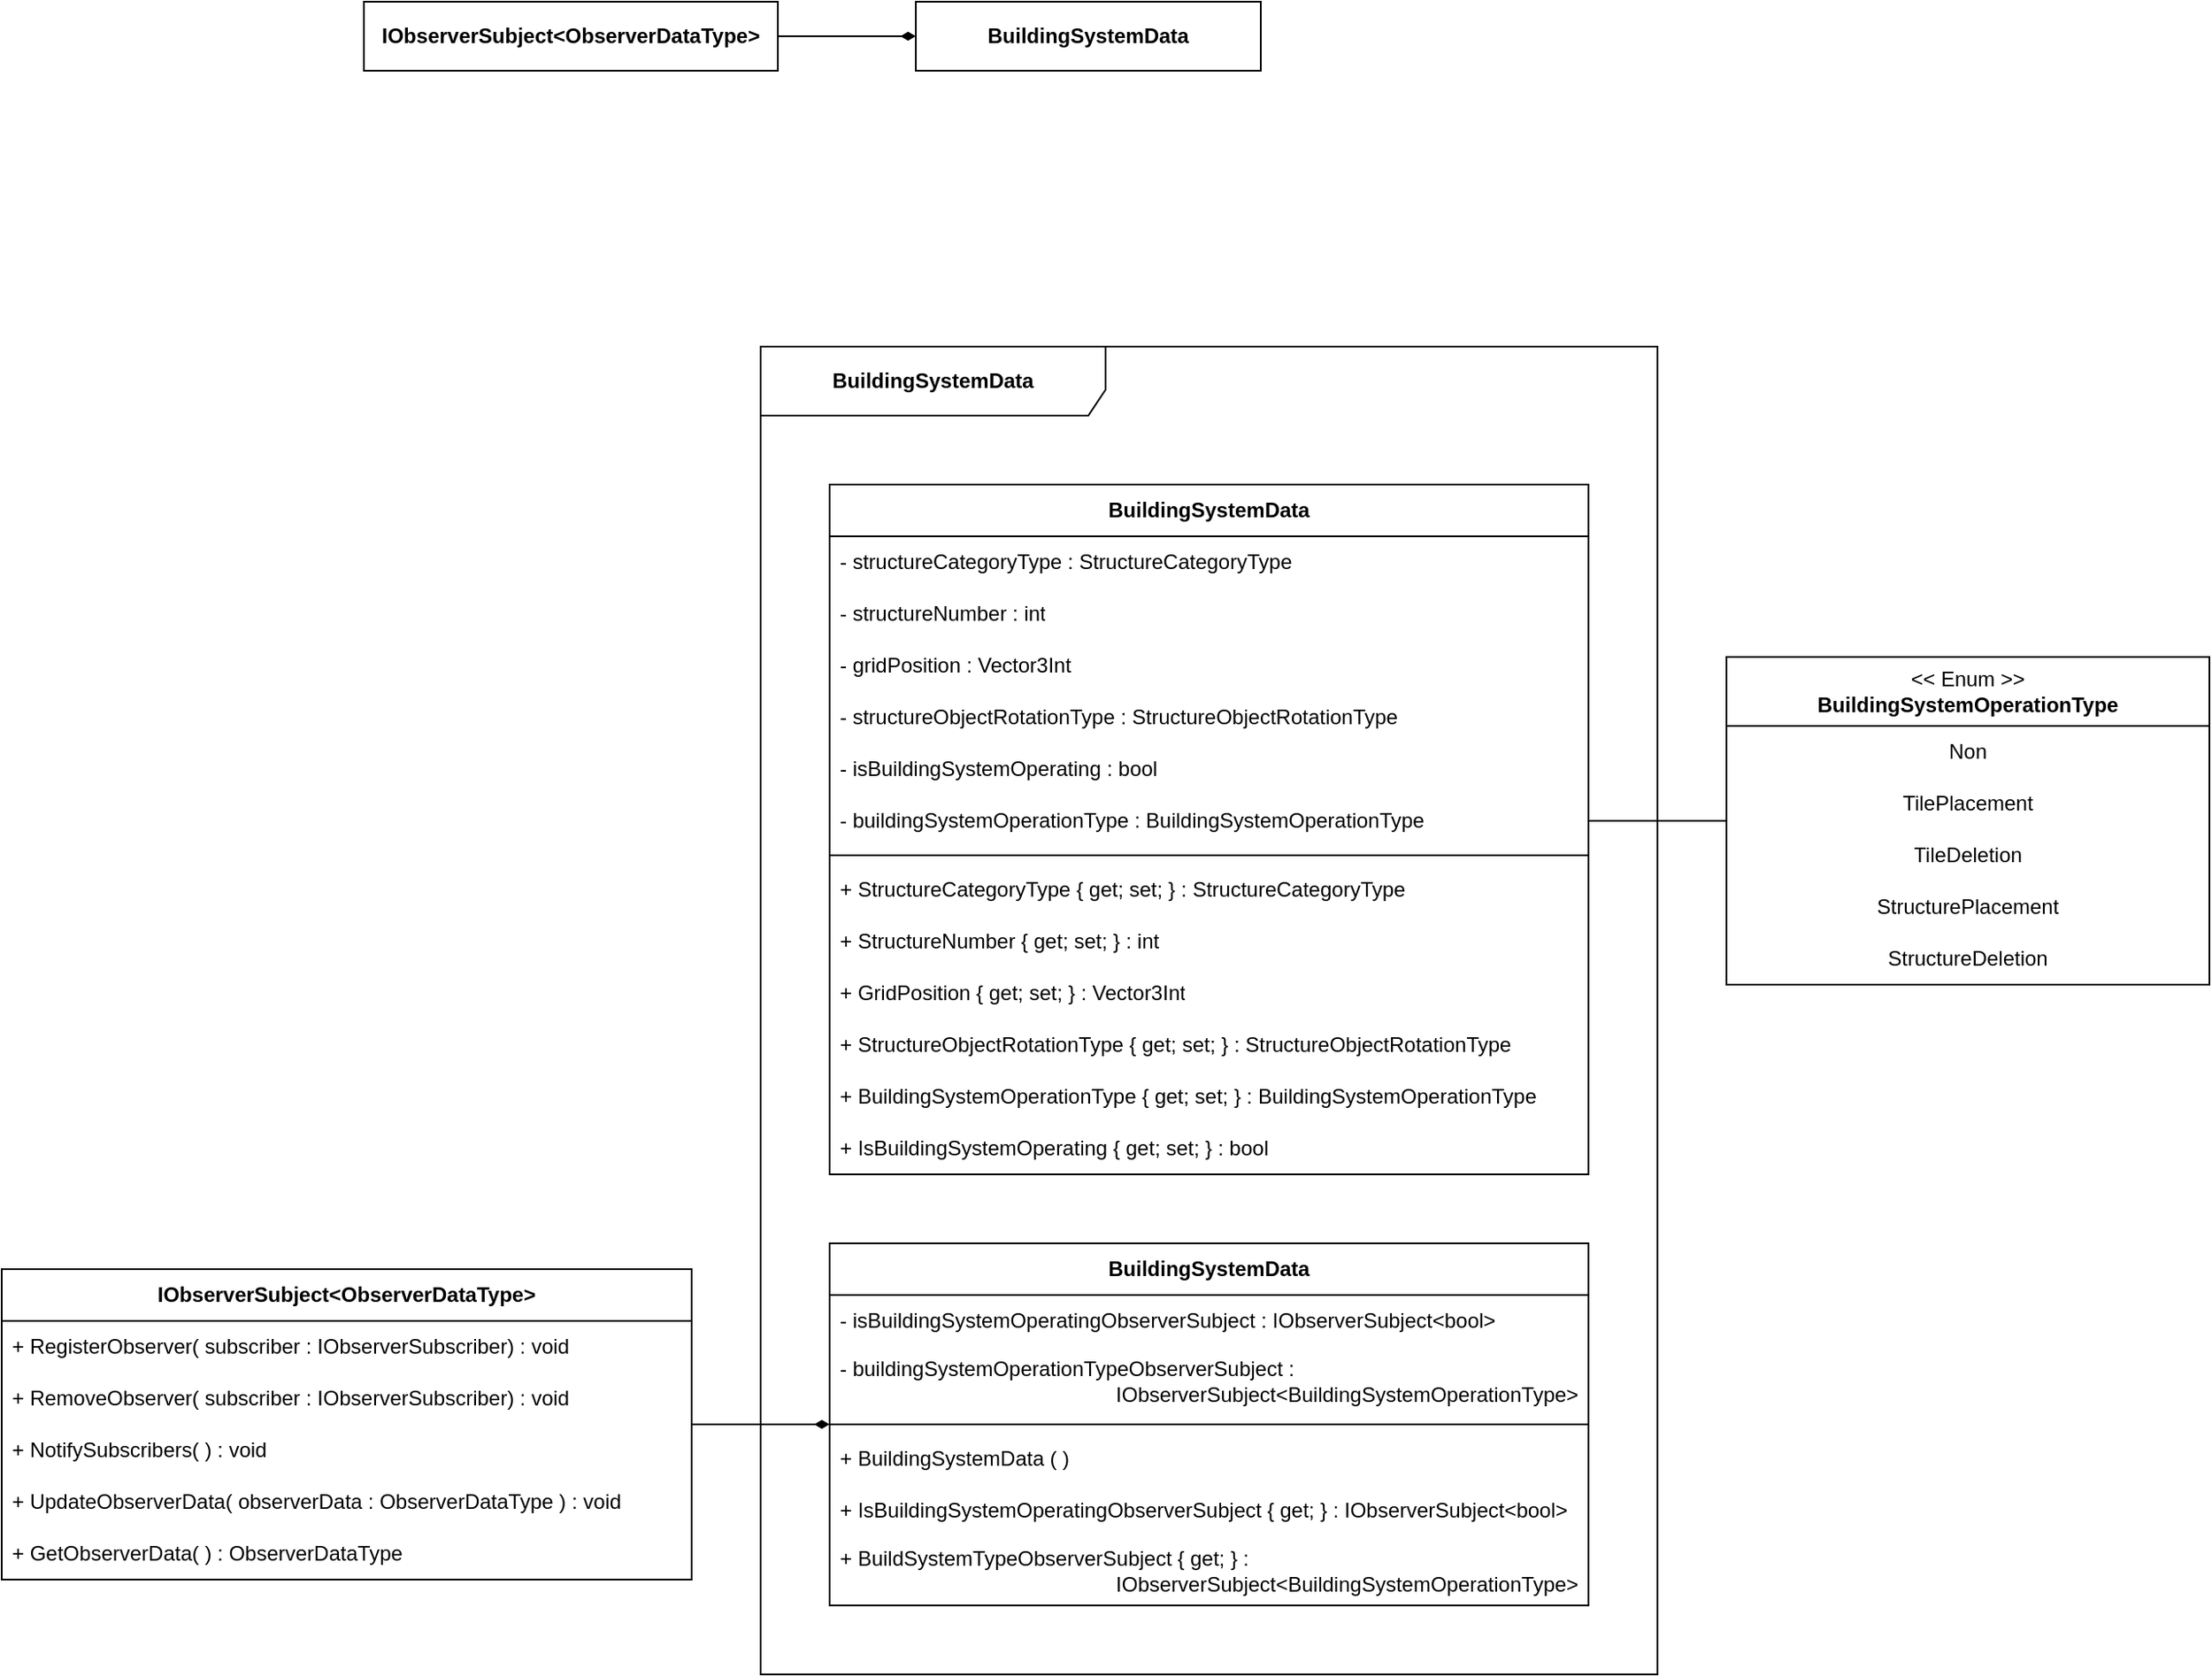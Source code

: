 <mxfile version="24.4.9" type="google">
  <diagram name="페이지-1" id="APwMo4ercwLpwO4BAGX-">
    <mxGraphModel grid="1" page="1" gridSize="10" guides="1" tooltips="1" connect="1" arrows="1" fold="1" pageScale="1" pageWidth="827" pageHeight="1169" math="0" shadow="0">
      <root>
        <mxCell id="0" />
        <mxCell id="1" parent="0" />
        <mxCell id="MC3mfLILzQQwKK7_68eS-1" value="BuildingSystemData" style="swimlane;fontStyle=1;align=center;verticalAlign=middle;childLayout=stackLayout;horizontal=1;startSize=30;horizontalStack=0;resizeParent=1;resizeParentMax=0;resizeLast=0;collapsible=1;marginBottom=0;whiteSpace=wrap;html=1;" vertex="1" parent="1">
          <mxGeometry x="360" y="160" width="440" height="400" as="geometry" />
        </mxCell>
        <mxCell id="MC3mfLILzQQwKK7_68eS-2" value="- structureCategoryType : StructureCategoryType" style="text;strokeColor=none;fillColor=none;align=left;verticalAlign=middle;spacingLeft=4;spacingRight=4;overflow=hidden;rotatable=0;points=[[0,0.5],[1,0.5]];portConstraint=eastwest;whiteSpace=wrap;html=1;" vertex="1" parent="MC3mfLILzQQwKK7_68eS-1">
          <mxGeometry y="30" width="440" height="30" as="geometry" />
        </mxCell>
        <mxCell id="MC3mfLILzQQwKK7_68eS-5" value="- structureNumber : int" style="text;strokeColor=none;fillColor=none;align=left;verticalAlign=middle;spacingLeft=4;spacingRight=4;overflow=hidden;rotatable=0;points=[[0,0.5],[1,0.5]];portConstraint=eastwest;whiteSpace=wrap;html=1;" vertex="1" parent="MC3mfLILzQQwKK7_68eS-1">
          <mxGeometry y="60" width="440" height="30" as="geometry" />
        </mxCell>
        <mxCell id="MC3mfLILzQQwKK7_68eS-8" value="- gridPosition : Vector3Int" style="text;strokeColor=none;fillColor=none;align=left;verticalAlign=middle;spacingLeft=4;spacingRight=4;overflow=hidden;rotatable=0;points=[[0,0.5],[1,0.5]];portConstraint=eastwest;whiteSpace=wrap;html=1;" vertex="1" parent="MC3mfLILzQQwKK7_68eS-1">
          <mxGeometry y="90" width="440" height="30" as="geometry" />
        </mxCell>
        <mxCell id="MC3mfLILzQQwKK7_68eS-7" value="- structureObjectRotationType : StructureObjectRotationType" style="text;strokeColor=none;fillColor=none;align=left;verticalAlign=middle;spacingLeft=4;spacingRight=4;overflow=hidden;rotatable=0;points=[[0,0.5],[1,0.5]];portConstraint=eastwest;whiteSpace=wrap;html=1;" vertex="1" parent="MC3mfLILzQQwKK7_68eS-1">
          <mxGeometry y="120" width="440" height="30" as="geometry" />
        </mxCell>
        <mxCell id="MC3mfLILzQQwKK7_68eS-14" value="- isBuildingSystemOperating : bool" style="text;strokeColor=none;fillColor=none;align=left;verticalAlign=middle;spacingLeft=4;spacingRight=4;overflow=hidden;rotatable=0;points=[[0,0.5],[1,0.5]];portConstraint=eastwest;whiteSpace=wrap;html=1;" vertex="1" parent="MC3mfLILzQQwKK7_68eS-1">
          <mxGeometry y="150" width="440" height="30" as="geometry" />
        </mxCell>
        <mxCell id="MC3mfLILzQQwKK7_68eS-15" value="- buildingSystemOperationType : BuildingSystemOperationType" style="text;strokeColor=none;fillColor=none;align=left;verticalAlign=middle;spacingLeft=4;spacingRight=4;overflow=hidden;rotatable=0;points=[[0,0.5],[1,0.5]];portConstraint=eastwest;whiteSpace=wrap;html=1;" vertex="1" parent="MC3mfLILzQQwKK7_68eS-1">
          <mxGeometry y="180" width="440" height="30" as="geometry" />
        </mxCell>
        <mxCell id="MC3mfLILzQQwKK7_68eS-3" value="" style="line;strokeWidth=1;fillColor=none;align=left;verticalAlign=middle;spacingTop=-1;spacingLeft=3;spacingRight=3;rotatable=0;labelPosition=right;points=[];portConstraint=eastwest;strokeColor=inherit;" vertex="1" parent="MC3mfLILzQQwKK7_68eS-1">
          <mxGeometry y="210" width="440" height="10" as="geometry" />
        </mxCell>
        <mxCell id="MC3mfLILzQQwKK7_68eS-4" value="+ StructureCategoryType { get; set; } :&amp;nbsp;StructureCategoryType" style="text;strokeColor=none;fillColor=none;align=left;verticalAlign=middle;spacingLeft=4;spacingRight=4;overflow=hidden;rotatable=0;points=[[0,0.5],[1,0.5]];portConstraint=eastwest;whiteSpace=wrap;html=1;" vertex="1" parent="MC3mfLILzQQwKK7_68eS-1">
          <mxGeometry y="220" width="440" height="30" as="geometry" />
        </mxCell>
        <mxCell id="MC3mfLILzQQwKK7_68eS-12" value="+ StructureNumber { get; set; } :&amp;nbsp;int" style="text;strokeColor=none;fillColor=none;align=left;verticalAlign=middle;spacingLeft=4;spacingRight=4;overflow=hidden;rotatable=0;points=[[0,0.5],[1,0.5]];portConstraint=eastwest;whiteSpace=wrap;html=1;" vertex="1" parent="MC3mfLILzQQwKK7_68eS-1">
          <mxGeometry y="250" width="440" height="30" as="geometry" />
        </mxCell>
        <mxCell id="MC3mfLILzQQwKK7_68eS-11" value="+ GridPosition&amp;nbsp;{ get; set; } : Vector3Int" style="text;strokeColor=none;fillColor=none;align=left;verticalAlign=middle;spacingLeft=4;spacingRight=4;overflow=hidden;rotatable=0;points=[[0,0.5],[1,0.5]];portConstraint=eastwest;whiteSpace=wrap;html=1;" vertex="1" parent="MC3mfLILzQQwKK7_68eS-1">
          <mxGeometry y="280" width="440" height="30" as="geometry" />
        </mxCell>
        <mxCell id="MC3mfLILzQQwKK7_68eS-10" value="+ StructureObjectRotationType { get; set; } : StructureObjectRotationType" style="text;strokeColor=none;fillColor=none;align=left;verticalAlign=middle;spacingLeft=4;spacingRight=4;overflow=hidden;rotatable=0;points=[[0,0.5],[1,0.5]];portConstraint=eastwest;whiteSpace=wrap;html=1;" vertex="1" parent="MC3mfLILzQQwKK7_68eS-1">
          <mxGeometry y="310" width="440" height="30" as="geometry" />
        </mxCell>
        <mxCell id="MC3mfLILzQQwKK7_68eS-20" value="+ BuildingSystemOperationType { get; set; } :&amp;nbsp;BuildingSystemOperationType" style="text;strokeColor=none;fillColor=none;align=left;verticalAlign=middle;spacingLeft=4;spacingRight=4;overflow=hidden;rotatable=0;points=[[0,0.5],[1,0.5]];portConstraint=eastwest;whiteSpace=wrap;html=1;" vertex="1" parent="MC3mfLILzQQwKK7_68eS-1">
          <mxGeometry y="340" width="440" height="30" as="geometry" />
        </mxCell>
        <mxCell id="MC3mfLILzQQwKK7_68eS-19" value="+ IsBuildingSystemOperating { get; set; } : bool" style="text;strokeColor=none;fillColor=none;align=left;verticalAlign=middle;spacingLeft=4;spacingRight=4;overflow=hidden;rotatable=0;points=[[0,0.5],[1,0.5]];portConstraint=eastwest;whiteSpace=wrap;html=1;" vertex="1" parent="MC3mfLILzQQwKK7_68eS-1">
          <mxGeometry y="370" width="440" height="30" as="geometry" />
        </mxCell>
        <mxCell id="MC3mfLILzQQwKK7_68eS-9" value="&lt;span style=&quot;font-weight: 700;&quot;&gt;BuildingSystemData&lt;/span&gt;" style="shape=umlFrame;whiteSpace=wrap;html=1;pointerEvents=0;width=200;height=40;" vertex="1" parent="1">
          <mxGeometry x="320" y="80" width="520" height="770" as="geometry" />
        </mxCell>
        <mxCell id="eB8eJgSDr302znCIm18H-16" style="edgeStyle=orthogonalEdgeStyle;rounded=0;orthogonalLoop=1;jettySize=auto;html=1;endArrow=none;endFill=0;startArrow=diamondThin;startFill=1;" edge="1" parent="1" source="MC3mfLILzQQwKK7_68eS-13" target="eB8eJgSDr302znCIm18H-6">
          <mxGeometry relative="1" as="geometry" />
        </mxCell>
        <mxCell id="MC3mfLILzQQwKK7_68eS-13" value="BuildingSystemData" style="swimlane;fontStyle=1;align=center;verticalAlign=middle;childLayout=stackLayout;horizontal=1;startSize=30;horizontalStack=0;resizeParent=1;resizeParentMax=0;resizeLast=0;collapsible=1;marginBottom=0;whiteSpace=wrap;html=1;" vertex="1" parent="1">
          <mxGeometry x="360" y="600" width="440" height="210" as="geometry" />
        </mxCell>
        <mxCell id="MC3mfLILzQQwKK7_68eS-16" value="- isBuildingSystemOperatingObserverSubject : IObserverSubject&amp;lt;bool&amp;gt;" style="text;strokeColor=none;fillColor=none;align=left;verticalAlign=middle;spacingLeft=4;spacingRight=4;overflow=hidden;rotatable=0;points=[[0,0.5],[1,0.5]];portConstraint=eastwest;whiteSpace=wrap;html=1;" vertex="1" parent="MC3mfLILzQQwKK7_68eS-13">
          <mxGeometry y="30" width="440" height="30" as="geometry" />
        </mxCell>
        <mxCell id="MC3mfLILzQQwKK7_68eS-17" value="- buildingSystemOperationTypeObserverSubject : &lt;span style=&quot;white-space: pre;&quot;&gt;&#x9;&lt;/span&gt;&lt;span style=&quot;white-space: pre;&quot;&gt;&#x9;&lt;/span&gt;&lt;span style=&quot;white-space: pre;&quot;&gt;&#x9;&lt;/span&gt;&lt;span style=&quot;white-space: pre;&quot;&gt;&#x9;&lt;span style=&quot;white-space: pre;&quot;&gt;&#x9;&lt;/span&gt;&lt;span style=&quot;white-space: pre;&quot;&gt;&#x9;&lt;/span&gt;&lt;/span&gt;IObserverSubject&amp;lt;BuildingSystemOperationType&amp;gt;" style="text;strokeColor=none;fillColor=none;align=left;verticalAlign=middle;spacingLeft=4;spacingRight=4;overflow=hidden;rotatable=0;points=[[0,0.5],[1,0.5]];portConstraint=eastwest;whiteSpace=wrap;html=1;" vertex="1" parent="MC3mfLILzQQwKK7_68eS-13">
          <mxGeometry y="60" width="440" height="40" as="geometry" />
        </mxCell>
        <mxCell id="MC3mfLILzQQwKK7_68eS-18" value="" style="line;strokeWidth=1;fillColor=none;align=left;verticalAlign=middle;spacingTop=-1;spacingLeft=3;spacingRight=3;rotatable=0;labelPosition=right;points=[];portConstraint=eastwest;strokeColor=inherit;" vertex="1" parent="MC3mfLILzQQwKK7_68eS-13">
          <mxGeometry y="100" width="440" height="10" as="geometry" />
        </mxCell>
        <mxCell id="eB8eJgSDr302znCIm18H-22" value="+ BuildingSystemData ( )" style="text;strokeColor=none;fillColor=none;align=left;verticalAlign=middle;spacingLeft=4;spacingRight=4;overflow=hidden;rotatable=0;points=[[0,0.5],[1,0.5]];portConstraint=eastwest;whiteSpace=wrap;html=1;" vertex="1" parent="MC3mfLILzQQwKK7_68eS-13">
          <mxGeometry y="110" width="440" height="30" as="geometry" />
        </mxCell>
        <mxCell id="MC3mfLILzQQwKK7_68eS-21" value="+ IsBuildingSystemOperatingObserverSubject { get; } : IObserverSubject&amp;lt;bool&amp;gt;" style="text;strokeColor=none;fillColor=none;align=left;verticalAlign=middle;spacingLeft=4;spacingRight=4;overflow=hidden;rotatable=0;points=[[0,0.5],[1,0.5]];portConstraint=eastwest;whiteSpace=wrap;html=1;" vertex="1" parent="MC3mfLILzQQwKK7_68eS-13">
          <mxGeometry y="140" width="440" height="30" as="geometry" />
        </mxCell>
        <mxCell id="MC3mfLILzQQwKK7_68eS-22" value="+ BuildSystemTypeObserverSubject { get; } : &lt;span style=&quot;white-space: pre;&quot;&gt;&#x9;&lt;/span&gt;&lt;span style=&quot;white-space: pre;&quot;&gt;&#x9;&lt;/span&gt;&lt;span style=&quot;white-space: pre;&quot;&gt;&#x9;&lt;/span&gt;&lt;span style=&quot;white-space: pre;&quot;&gt;&#x9;&lt;/span&gt;&lt;span style=&quot;white-space: pre;&quot;&gt;&#x9;&lt;/span&gt;&lt;span style=&quot;white-space: pre;&quot;&gt;&#x9;&lt;/span&gt;IObserverSubject&amp;lt;BuildingSystemOperationType&amp;gt;" style="text;strokeColor=none;fillColor=none;align=left;verticalAlign=middle;spacingLeft=4;spacingRight=4;overflow=hidden;rotatable=0;points=[[0,0.5],[1,0.5]];portConstraint=eastwest;whiteSpace=wrap;html=1;" vertex="1" parent="MC3mfLILzQQwKK7_68eS-13">
          <mxGeometry y="170" width="440" height="40" as="geometry" />
        </mxCell>
        <mxCell id="eB8eJgSDr302znCIm18H-1" style="edgeStyle=orthogonalEdgeStyle;rounded=0;orthogonalLoop=1;jettySize=auto;html=1;endArrow=none;endFill=0;" edge="1" parent="1" source="MC3mfLILzQQwKK7_68eS-37" target="MC3mfLILzQQwKK7_68eS-15">
          <mxGeometry relative="1" as="geometry" />
        </mxCell>
        <mxCell id="MC3mfLILzQQwKK7_68eS-37" value="&lt;span style=&quot;font-weight: normal;&quot;&gt;&amp;lt;&amp;lt; Enum &amp;gt;&amp;gt;&lt;br&gt;&lt;/span&gt;BuildingSystemOperationType" style="swimlane;fontStyle=1;align=center;verticalAlign=middle;childLayout=stackLayout;horizontal=1;startSize=40;horizontalStack=0;resizeParent=1;resizeParentMax=0;resizeLast=0;collapsible=1;marginBottom=0;whiteSpace=wrap;html=1;" vertex="1" parent="1">
          <mxGeometry x="880" y="260" width="280" height="190" as="geometry" />
        </mxCell>
        <mxCell id="MC3mfLILzQQwKK7_68eS-38" value="Non" style="text;strokeColor=none;fillColor=none;align=center;verticalAlign=middle;spacingLeft=4;spacingRight=4;overflow=hidden;rotatable=0;points=[[0,0.5],[1,0.5]];portConstraint=eastwest;whiteSpace=wrap;html=1;" vertex="1" parent="MC3mfLILzQQwKK7_68eS-37">
          <mxGeometry y="40" width="280" height="30" as="geometry" />
        </mxCell>
        <mxCell id="MC3mfLILzQQwKK7_68eS-39" value="TilePlacement" style="text;strokeColor=none;fillColor=none;align=center;verticalAlign=middle;spacingLeft=4;spacingRight=4;overflow=hidden;rotatable=0;points=[[0,0.5],[1,0.5]];portConstraint=eastwest;whiteSpace=wrap;html=1;" vertex="1" parent="MC3mfLILzQQwKK7_68eS-37">
          <mxGeometry y="70" width="280" height="30" as="geometry" />
        </mxCell>
        <mxCell id="MC3mfLILzQQwKK7_68eS-49" value="TileDeletion" style="text;strokeColor=none;fillColor=none;align=center;verticalAlign=middle;spacingLeft=4;spacingRight=4;overflow=hidden;rotatable=0;points=[[0,0.5],[1,0.5]];portConstraint=eastwest;whiteSpace=wrap;html=1;" vertex="1" parent="MC3mfLILzQQwKK7_68eS-37">
          <mxGeometry y="100" width="280" height="30" as="geometry" />
        </mxCell>
        <mxCell id="MC3mfLILzQQwKK7_68eS-48" value="StructurePlacement" style="text;strokeColor=none;fillColor=none;align=center;verticalAlign=middle;spacingLeft=4;spacingRight=4;overflow=hidden;rotatable=0;points=[[0,0.5],[1,0.5]];portConstraint=eastwest;whiteSpace=wrap;html=1;" vertex="1" parent="MC3mfLILzQQwKK7_68eS-37">
          <mxGeometry y="130" width="280" height="30" as="geometry" />
        </mxCell>
        <mxCell id="MC3mfLILzQQwKK7_68eS-47" value="StructureDeletion" style="text;strokeColor=none;fillColor=none;align=center;verticalAlign=middle;spacingLeft=4;spacingRight=4;overflow=hidden;rotatable=0;points=[[0,0.5],[1,0.5]];portConstraint=eastwest;whiteSpace=wrap;html=1;" vertex="1" parent="MC3mfLILzQQwKK7_68eS-37">
          <mxGeometry y="160" width="280" height="30" as="geometry" />
        </mxCell>
        <mxCell id="eB8eJgSDr302znCIm18H-4" style="edgeStyle=orthogonalEdgeStyle;rounded=0;orthogonalLoop=1;jettySize=auto;html=1;endArrow=none;endFill=0;startArrow=diamondThin;startFill=1;" edge="1" parent="1" source="MC3mfLILzQQwKK7_68eS-60" target="eB8eJgSDr302znCIm18H-3">
          <mxGeometry relative="1" as="geometry" />
        </mxCell>
        <mxCell id="MC3mfLILzQQwKK7_68eS-60" value="&lt;span style=&quot;font-weight: 700;&quot;&gt;BuildingSystemData&lt;/span&gt;" style="html=1;whiteSpace=wrap;" vertex="1" parent="1">
          <mxGeometry x="410" y="-120" width="200" height="40" as="geometry" />
        </mxCell>
        <mxCell id="eB8eJgSDr302znCIm18H-3" value="&lt;span style=&quot;font-weight: 700;&quot;&gt;IObserverSubject&amp;lt;ObserverDataType&amp;gt;&lt;/span&gt;" style="html=1;whiteSpace=wrap;" vertex="1" parent="1">
          <mxGeometry x="90" y="-120" width="240" height="40" as="geometry" />
        </mxCell>
        <mxCell id="eB8eJgSDr302znCIm18H-6" value="IObserverSubject&amp;lt;ObserverDataType&amp;gt;" style="swimlane;fontStyle=1;align=center;verticalAlign=middle;childLayout=stackLayout;horizontal=1;startSize=30;horizontalStack=0;resizeParent=1;resizeParentMax=0;resizeLast=0;collapsible=1;marginBottom=0;whiteSpace=wrap;html=1;" vertex="1" parent="1">
          <mxGeometry x="-120" y="615" width="400" height="180" as="geometry" />
        </mxCell>
        <mxCell id="eB8eJgSDr302znCIm18H-12" value="+ RegisterObserver(&amp;nbsp;subscriber : IObserverSubscriber)&amp;nbsp;:&amp;nbsp;void" style="text;strokeColor=none;fillColor=none;align=left;verticalAlign=middle;spacingLeft=4;spacingRight=4;overflow=hidden;rotatable=0;points=[[0,0.5],[1,0.5]];portConstraint=eastwest;whiteSpace=wrap;html=1;" vertex="1" parent="eB8eJgSDr302znCIm18H-6">
          <mxGeometry y="30" width="400" height="30" as="geometry" />
        </mxCell>
        <mxCell id="eB8eJgSDr302znCIm18H-21" value="+ RemoveObserver(&amp;nbsp;subscriber : IObserverSubscriber)&amp;nbsp;:&amp;nbsp;void" style="text;strokeColor=none;fillColor=none;align=left;verticalAlign=middle;spacingLeft=4;spacingRight=4;overflow=hidden;rotatable=0;points=[[0,0.5],[1,0.5]];portConstraint=eastwest;whiteSpace=wrap;html=1;" vertex="1" parent="eB8eJgSDr302znCIm18H-6">
          <mxGeometry y="60" width="400" height="30" as="geometry" />
        </mxCell>
        <mxCell id="eB8eJgSDr302znCIm18H-18" value="+ NotifySubscribers( )&amp;nbsp;:&amp;nbsp;void" style="text;strokeColor=none;fillColor=none;align=left;verticalAlign=middle;spacingLeft=4;spacingRight=4;overflow=hidden;rotatable=0;points=[[0,0.5],[1,0.5]];portConstraint=eastwest;whiteSpace=wrap;html=1;" vertex="1" parent="eB8eJgSDr302znCIm18H-6">
          <mxGeometry y="90" width="400" height="30" as="geometry" />
        </mxCell>
        <mxCell id="eB8eJgSDr302znCIm18H-20" value="+ UpdateObserverData(&amp;nbsp;observerData : ObserverDataType )&amp;nbsp;:&amp;nbsp;void" style="text;strokeColor=none;fillColor=none;align=left;verticalAlign=middle;spacingLeft=4;spacingRight=4;overflow=hidden;rotatable=0;points=[[0,0.5],[1,0.5]];portConstraint=eastwest;whiteSpace=wrap;html=1;" vertex="1" parent="eB8eJgSDr302znCIm18H-6">
          <mxGeometry y="120" width="400" height="30" as="geometry" />
        </mxCell>
        <mxCell id="eB8eJgSDr302znCIm18H-17" value="+ GetObserverData( )&amp;nbsp;:&amp;nbsp;ObserverDataType" style="text;strokeColor=none;fillColor=none;align=left;verticalAlign=middle;spacingLeft=4;spacingRight=4;overflow=hidden;rotatable=0;points=[[0,0.5],[1,0.5]];portConstraint=eastwest;whiteSpace=wrap;html=1;" vertex="1" parent="eB8eJgSDr302znCIm18H-6">
          <mxGeometry y="150" width="400" height="30" as="geometry" />
        </mxCell>
      </root>
    </mxGraphModel>
  </diagram>
</mxfile>
